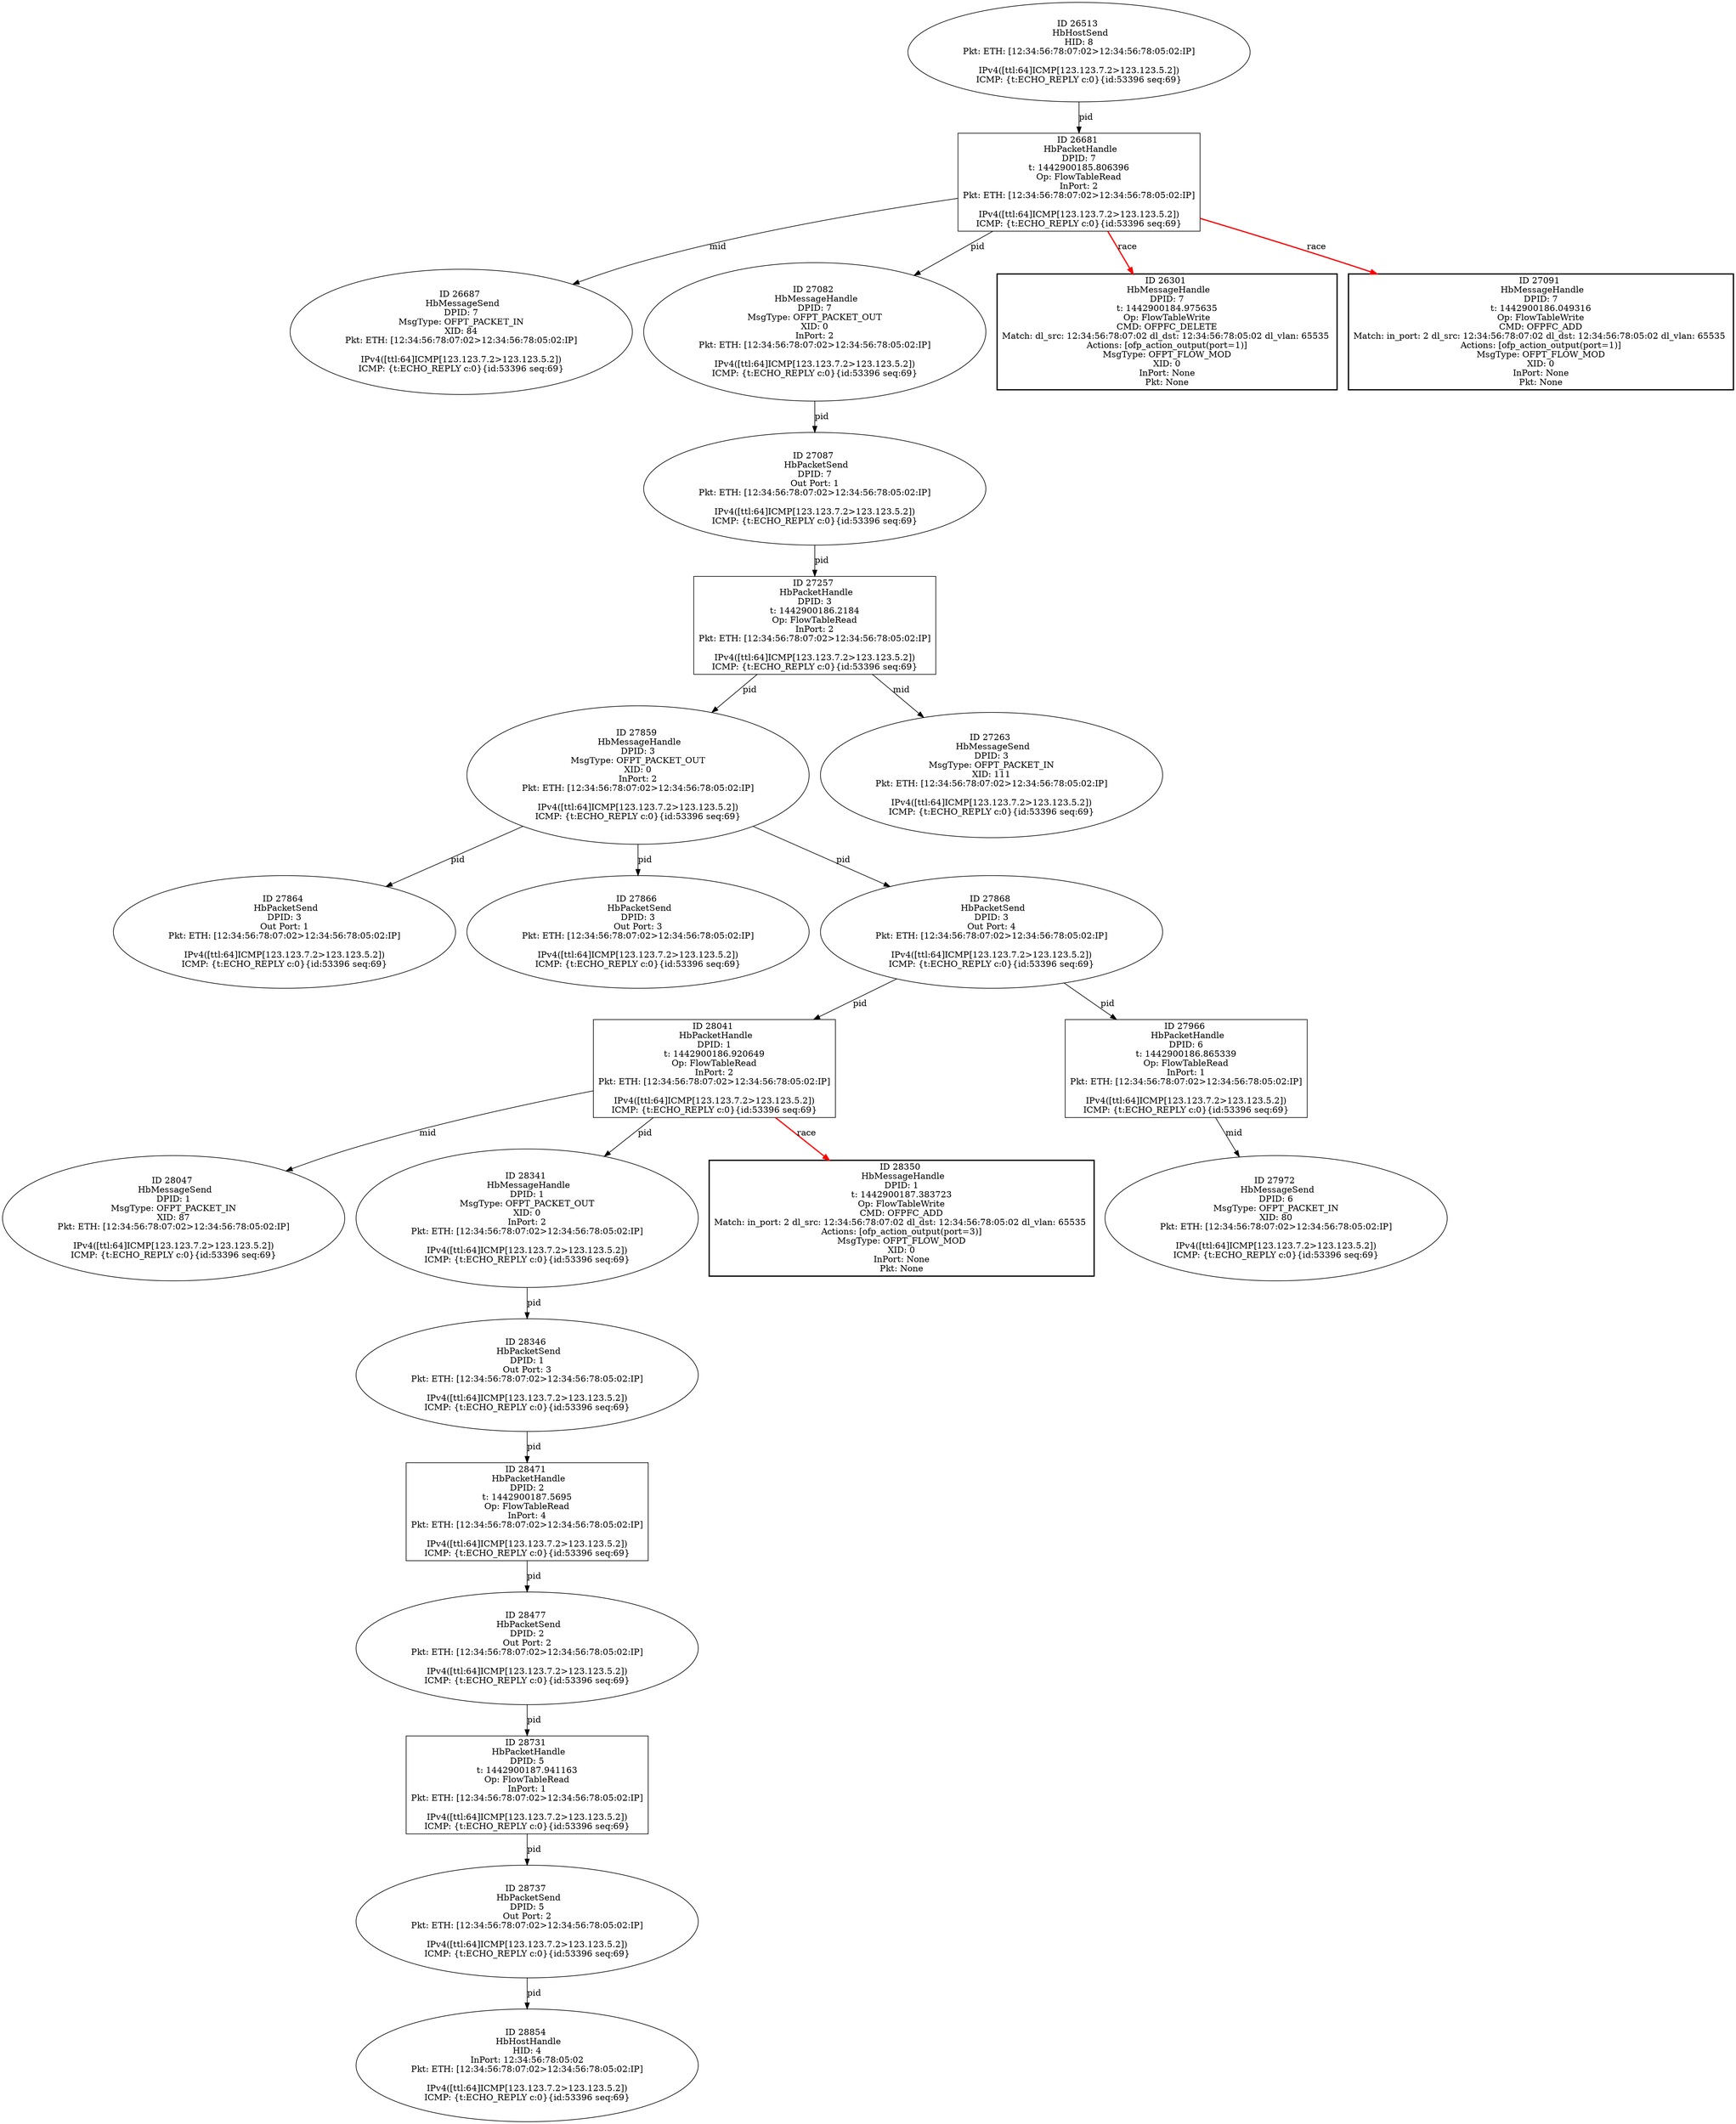 strict digraph G {
28041 [shape=box, event=<hb_events.HbPacketHandle object at 0x10db4f9d0>, label="ID 28041 
 HbPacketHandle
DPID: 1
t: 1442900186.920649
Op: FlowTableRead
InPort: 2
Pkt: ETH: [12:34:56:78:07:02>12:34:56:78:05:02:IP]

IPv4([ttl:64]ICMP[123.123.7.2>123.123.5.2])
ICMP: {t:ECHO_REPLY c:0}{id:53396 seq:69}"];
28047 [shape=oval, event=<hb_events.HbMessageSend object at 0x10db524d0>, label="ID 28047 
 HbMessageSend
DPID: 1
MsgType: OFPT_PACKET_IN
XID: 87
Pkt: ETH: [12:34:56:78:07:02>12:34:56:78:05:02:IP]

IPv4([ttl:64]ICMP[123.123.7.2>123.123.5.2])
ICMP: {t:ECHO_REPLY c:0}{id:53396 seq:69}"];
26513 [shape=oval, event=<hb_events.HbHostSend object at 0x10d8aced0>, label="ID 26513 
 HbHostSend
HID: 8
Pkt: ETH: [12:34:56:78:07:02>12:34:56:78:05:02:IP]

IPv4([ttl:64]ICMP[123.123.7.2>123.123.5.2])
ICMP: {t:ECHO_REPLY c:0}{id:53396 seq:69}"];
28341 [shape=oval, event=<hb_events.HbMessageHandle object at 0x10dc1d690>, label="ID 28341 
 HbMessageHandle
DPID: 1
MsgType: OFPT_PACKET_OUT
XID: 0
InPort: 2
Pkt: ETH: [12:34:56:78:07:02>12:34:56:78:05:02:IP]

IPv4([ttl:64]ICMP[123.123.7.2>123.123.5.2])
ICMP: {t:ECHO_REPLY c:0}{id:53396 seq:69}"];
28854 [shape=oval, event=<hb_events.HbHostHandle object at 0x10dda6a90>, label="ID 28854 
 HbHostHandle
HID: 4
InPort: 12:34:56:78:05:02
Pkt: ETH: [12:34:56:78:07:02>12:34:56:78:05:02:IP]

IPv4([ttl:64]ICMP[123.123.7.2>123.123.5.2])
ICMP: {t:ECHO_REPLY c:0}{id:53396 seq:69}"];
28471 [shape=box, event=<hb_events.HbPacketHandle object at 0x10dc78a50>, label="ID 28471 
 HbPacketHandle
DPID: 2
t: 1442900187.5695
Op: FlowTableRead
InPort: 4
Pkt: ETH: [12:34:56:78:07:02>12:34:56:78:05:02:IP]

IPv4([ttl:64]ICMP[123.123.7.2>123.123.5.2])
ICMP: {t:ECHO_REPLY c:0}{id:53396 seq:69}"];
26681 [shape=box, event=<hb_events.HbPacketHandle object at 0x10d8d70d0>, label="ID 26681 
 HbPacketHandle
DPID: 7
t: 1442900185.806396
Op: FlowTableRead
InPort: 2
Pkt: ETH: [12:34:56:78:07:02>12:34:56:78:05:02:IP]

IPv4([ttl:64]ICMP[123.123.7.2>123.123.5.2])
ICMP: {t:ECHO_REPLY c:0}{id:53396 seq:69}"];
28346 [shape=oval, event=<hb_events.HbPacketSend object at 0x10dc2ac10>, label="ID 28346 
 HbPacketSend
DPID: 1
Out Port: 3
Pkt: ETH: [12:34:56:78:07:02>12:34:56:78:05:02:IP]

IPv4([ttl:64]ICMP[123.123.7.2>123.123.5.2])
ICMP: {t:ECHO_REPLY c:0}{id:53396 seq:69}"];
28731 [shape=box, event=<hb_events.HbPacketHandle object at 0x10dd6c8d0>, label="ID 28731 
 HbPacketHandle
DPID: 5
t: 1442900187.941163
Op: FlowTableRead
InPort: 1
Pkt: ETH: [12:34:56:78:07:02>12:34:56:78:05:02:IP]

IPv4([ttl:64]ICMP[123.123.7.2>123.123.5.2])
ICMP: {t:ECHO_REPLY c:0}{id:53396 seq:69}"];
28477 [shape=oval, event=<hb_events.HbPacketSend object at 0x10dc78e90>, label="ID 28477 
 HbPacketSend
DPID: 2
Out Port: 2
Pkt: ETH: [12:34:56:78:07:02>12:34:56:78:05:02:IP]

IPv4([ttl:64]ICMP[123.123.7.2>123.123.5.2])
ICMP: {t:ECHO_REPLY c:0}{id:53396 seq:69}"];
27966 [shape=box, event=<hb_events.HbPacketHandle object at 0x10db0ef50>, label="ID 27966 
 HbPacketHandle
DPID: 6
t: 1442900186.865339
Op: FlowTableRead
InPort: 1
Pkt: ETH: [12:34:56:78:07:02>12:34:56:78:05:02:IP]

IPv4([ttl:64]ICMP[123.123.7.2>123.123.5.2])
ICMP: {t:ECHO_REPLY c:0}{id:53396 seq:69}"];
26687 [shape=oval, event=<hb_events.HbMessageSend object at 0x10d8d7b90>, label="ID 26687 
 HbMessageSend
DPID: 7
MsgType: OFPT_PACKET_IN
XID: 84
Pkt: ETH: [12:34:56:78:07:02>12:34:56:78:05:02:IP]

IPv4([ttl:64]ICMP[123.123.7.2>123.123.5.2])
ICMP: {t:ECHO_REPLY c:0}{id:53396 seq:69}"];
28737 [shape=oval, event=<hb_events.HbPacketSend object at 0x10dd6cad0>, label="ID 28737 
 HbPacketSend
DPID: 5
Out Port: 2
Pkt: ETH: [12:34:56:78:07:02>12:34:56:78:05:02:IP]

IPv4([ttl:64]ICMP[123.123.7.2>123.123.5.2])
ICMP: {t:ECHO_REPLY c:0}{id:53396 seq:69}"];
27972 [shape=oval, event=<hb_events.HbMessageSend object at 0x10db14590>, label="ID 27972 
 HbMessageSend
DPID: 6
MsgType: OFPT_PACKET_IN
XID: 80
Pkt: ETH: [12:34:56:78:07:02>12:34:56:78:05:02:IP]

IPv4([ttl:64]ICMP[123.123.7.2>123.123.5.2])
ICMP: {t:ECHO_REPLY c:0}{id:53396 seq:69}"];
27082 [shape=oval, event=<hb_events.HbMessageHandle object at 0x10d9794d0>, label="ID 27082 
 HbMessageHandle
DPID: 7
MsgType: OFPT_PACKET_OUT
XID: 0
InPort: 2
Pkt: ETH: [12:34:56:78:07:02>12:34:56:78:05:02:IP]

IPv4([ttl:64]ICMP[123.123.7.2>123.123.5.2])
ICMP: {t:ECHO_REPLY c:0}{id:53396 seq:69}"];
27087 [shape=oval, event=<hb_events.HbPacketSend object at 0x10d9802d0>, label="ID 27087 
 HbPacketSend
DPID: 7
Out Port: 1
Pkt: ETH: [12:34:56:78:07:02>12:34:56:78:05:02:IP]

IPv4([ttl:64]ICMP[123.123.7.2>123.123.5.2])
ICMP: {t:ECHO_REPLY c:0}{id:53396 seq:69}"];
27859 [shape=oval, event=<hb_events.HbMessageHandle object at 0x10dac7e90>, label="ID 27859 
 HbMessageHandle
DPID: 3
MsgType: OFPT_PACKET_OUT
XID: 0
InPort: 2
Pkt: ETH: [12:34:56:78:07:02>12:34:56:78:05:02:IP]

IPv4([ttl:64]ICMP[123.123.7.2>123.123.5.2])
ICMP: {t:ECHO_REPLY c:0}{id:53396 seq:69}"];
27864 [shape=oval, event=<hb_events.HbPacketSend object at 0x10dadb4d0>, label="ID 27864 
 HbPacketSend
DPID: 3
Out Port: 1
Pkt: ETH: [12:34:56:78:07:02>12:34:56:78:05:02:IP]

IPv4([ttl:64]ICMP[123.123.7.2>123.123.5.2])
ICMP: {t:ECHO_REPLY c:0}{id:53396 seq:69}"];
27866 [shape=oval, event=<hb_events.HbPacketSend object at 0x10dadb710>, label="ID 27866 
 HbPacketSend
DPID: 3
Out Port: 3
Pkt: ETH: [12:34:56:78:07:02>12:34:56:78:05:02:IP]

IPv4([ttl:64]ICMP[123.123.7.2>123.123.5.2])
ICMP: {t:ECHO_REPLY c:0}{id:53396 seq:69}"];
27868 [shape=oval, event=<hb_events.HbPacketSend object at 0x10dadb910>, label="ID 27868 
 HbPacketSend
DPID: 3
Out Port: 4
Pkt: ETH: [12:34:56:78:07:02>12:34:56:78:05:02:IP]

IPv4([ttl:64]ICMP[123.123.7.2>123.123.5.2])
ICMP: {t:ECHO_REPLY c:0}{id:53396 seq:69}"];
26301 [shape=box, style=bold, event=<hb_events.HbMessageHandle object at 0x10d82b8d0>, label="ID 26301 
 HbMessageHandle
DPID: 7
t: 1442900184.975635
Op: FlowTableWrite
CMD: OFPFC_DELETE
Match: dl_src: 12:34:56:78:07:02 dl_dst: 12:34:56:78:05:02 dl_vlan: 65535 
Actions: [ofp_action_output(port=1)]
MsgType: OFPT_FLOW_MOD
XID: 0
InPort: None
Pkt: None"];
27091 [shape=box, style=bold, event=<hb_events.HbMessageHandle object at 0x10d980e90>, label="ID 27091 
 HbMessageHandle
DPID: 7
t: 1442900186.049316
Op: FlowTableWrite
CMD: OFPFC_ADD
Match: in_port: 2 dl_src: 12:34:56:78:07:02 dl_dst: 12:34:56:78:05:02 dl_vlan: 65535 
Actions: [ofp_action_output(port=1)]
MsgType: OFPT_FLOW_MOD
XID: 0
InPort: None
Pkt: None"];
28350 [shape=box, style=bold, event=<hb_events.HbMessageHandle object at 0x10dc373d0>, label="ID 28350 
 HbMessageHandle
DPID: 1
t: 1442900187.383723
Op: FlowTableWrite
CMD: OFPFC_ADD
Match: in_port: 2 dl_src: 12:34:56:78:07:02 dl_dst: 12:34:56:78:05:02 dl_vlan: 65535 
Actions: [ofp_action_output(port=3)]
MsgType: OFPT_FLOW_MOD
XID: 0
InPort: None
Pkt: None"];
27257 [shape=box, event=<hb_events.HbPacketHandle object at 0x10d9b7b50>, label="ID 27257 
 HbPacketHandle
DPID: 3
t: 1442900186.2184
Op: FlowTableRead
InPort: 2
Pkt: ETH: [12:34:56:78:07:02>12:34:56:78:05:02:IP]

IPv4([ttl:64]ICMP[123.123.7.2>123.123.5.2])
ICMP: {t:ECHO_REPLY c:0}{id:53396 seq:69}"];
27263 [shape=oval, event=<hb_events.HbMessageSend object at 0x10d9cc2d0>, label="ID 27263 
 HbMessageSend
DPID: 3
MsgType: OFPT_PACKET_IN
XID: 111
Pkt: ETH: [12:34:56:78:07:02>12:34:56:78:05:02:IP]

IPv4([ttl:64]ICMP[123.123.7.2>123.123.5.2])
ICMP: {t:ECHO_REPLY c:0}{id:53396 seq:69}"];
28041 -> 28341  [rel=pid, label=pid];
28041 -> 28350  [harmful=True, color=red, style=bold, rel=race, label=race];
28041 -> 28047  [rel=mid, label=mid];
26513 -> 26681  [rel=pid, label=pid];
28341 -> 28346  [rel=pid, label=pid];
28471 -> 28477  [rel=pid, label=pid];
26681 -> 27082  [rel=pid, label=pid];
26681 -> 27091  [harmful=True, color=red, style=bold, rel=race, label=race];
26681 -> 26301  [harmful=True, color=red, style=bold, rel=race, label=race];
26681 -> 26687  [rel=mid, label=mid];
28346 -> 28471  [rel=pid, label=pid];
28731 -> 28737  [rel=pid, label=pid];
28477 -> 28731  [rel=pid, label=pid];
27966 -> 27972  [rel=mid, label=mid];
28737 -> 28854  [rel=pid, label=pid];
27082 -> 27087  [rel=pid, label=pid];
27087 -> 27257  [rel=pid, label=pid];
27859 -> 27864  [rel=pid, label=pid];
27859 -> 27866  [rel=pid, label=pid];
27859 -> 27868  [rel=pid, label=pid];
27868 -> 28041  [rel=pid, label=pid];
27868 -> 27966  [rel=pid, label=pid];
27257 -> 27859  [rel=pid, label=pid];
27257 -> 27263  [rel=mid, label=mid];
}
